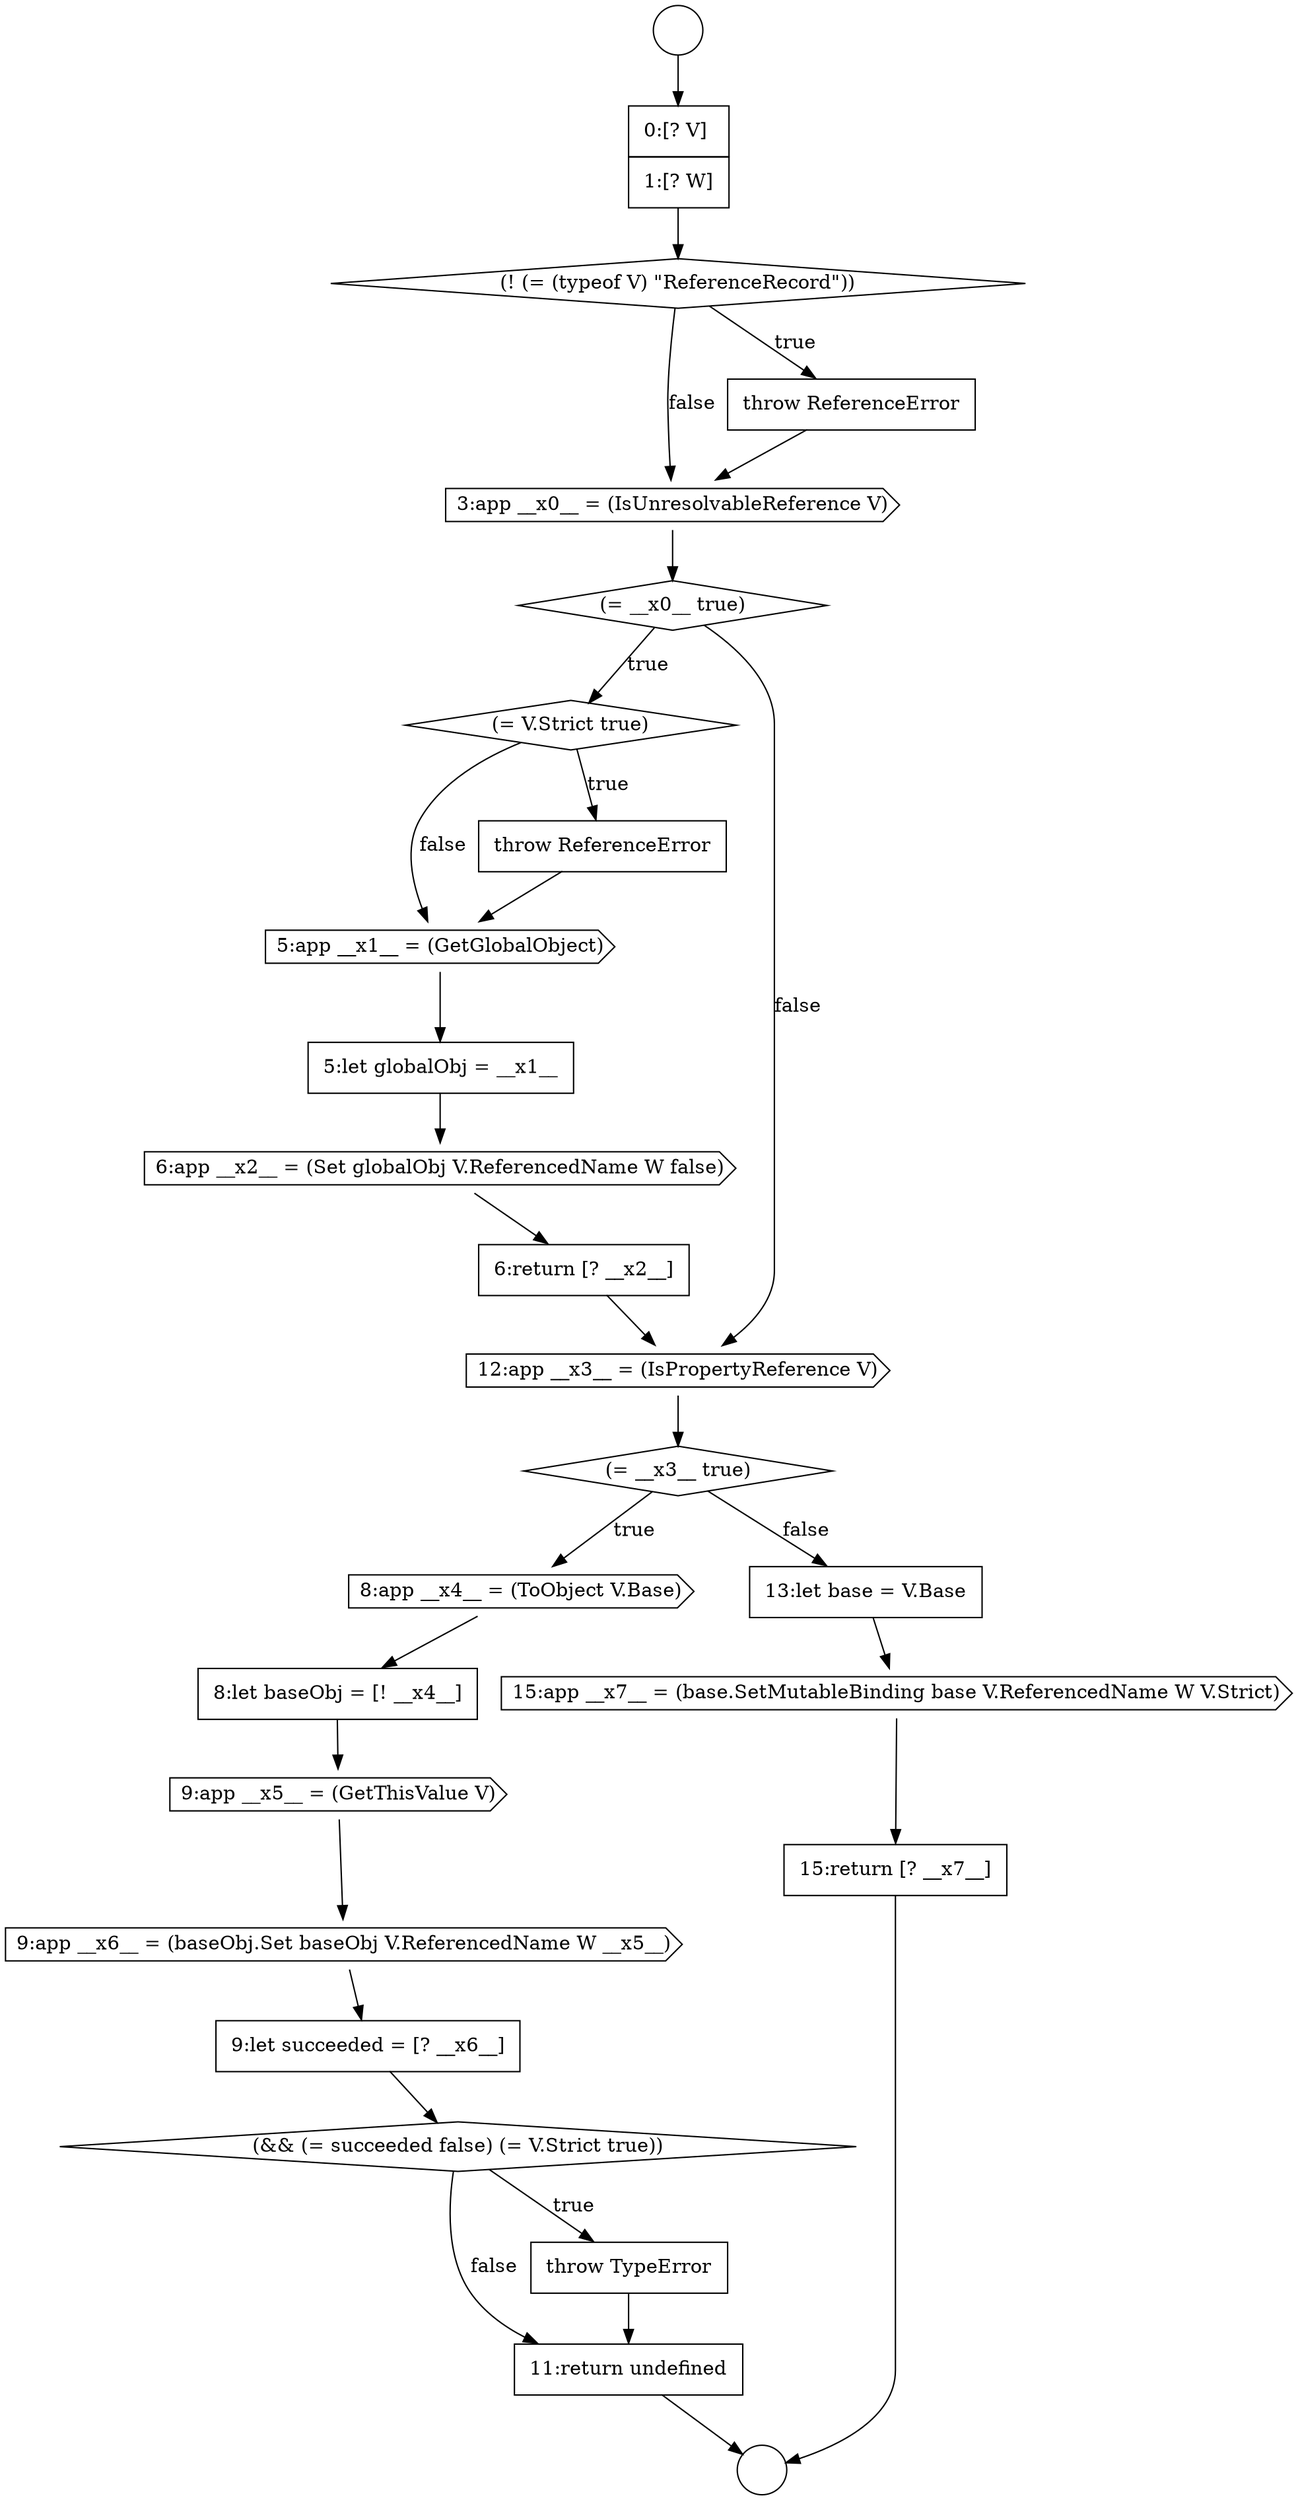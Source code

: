 digraph {
  node333 [shape=cds, label=<<font color="black">8:app __x4__ = (ToObject V.Base)</font>> color="black" fillcolor="white" style=filled]
  node340 [shape=none, margin=0, label=<<font color="black">
    <table border="0" cellborder="1" cellspacing="0" cellpadding="10">
      <tr><td align="left">11:return undefined</td></tr>
    </table>
  </font>> color="black" fillcolor="white" style=filled]
  node320 [shape=none, margin=0, label=<<font color="black">
    <table border="0" cellborder="1" cellspacing="0" cellpadding="10">
      <tr><td align="left">0:[? V]</td></tr>
      <tr><td align="left">1:[? W]</td></tr>
    </table>
  </font>> color="black" fillcolor="white" style=filled]
  node325 [shape=diamond, label=<<font color="black">(= V.Strict true)</font>> color="black" fillcolor="white" style=filled]
  node321 [shape=diamond, label=<<font color="black">(! (= (typeof V) &quot;ReferenceRecord&quot;))</font>> color="black" fillcolor="white" style=filled]
  node334 [shape=none, margin=0, label=<<font color="black">
    <table border="0" cellborder="1" cellspacing="0" cellpadding="10">
      <tr><td align="left">8:let baseObj = [! __x4__]</td></tr>
    </table>
  </font>> color="black" fillcolor="white" style=filled]
  node343 [shape=none, margin=0, label=<<font color="black">
    <table border="0" cellborder="1" cellspacing="0" cellpadding="10">
      <tr><td align="left">15:return [? __x7__]</td></tr>
    </table>
  </font>> color="black" fillcolor="white" style=filled]
  node335 [shape=cds, label=<<font color="black">9:app __x5__ = (GetThisValue V)</font>> color="black" fillcolor="white" style=filled]
  node318 [shape=circle label=" " color="black" fillcolor="white" style=filled]
  node342 [shape=cds, label=<<font color="black">15:app __x7__ = (base.SetMutableBinding base V.ReferencedName W V.Strict)</font>> color="black" fillcolor="white" style=filled]
  node327 [shape=cds, label=<<font color="black">5:app __x1__ = (GetGlobalObject)</font>> color="black" fillcolor="white" style=filled]
  node336 [shape=cds, label=<<font color="black">9:app __x6__ = (baseObj.Set baseObj V.ReferencedName W __x5__)</font>> color="black" fillcolor="white" style=filled]
  node319 [shape=circle label=" " color="black" fillcolor="white" style=filled]
  node332 [shape=diamond, label=<<font color="black">(= __x3__ true)</font>> color="black" fillcolor="white" style=filled]
  node329 [shape=cds, label=<<font color="black">6:app __x2__ = (Set globalObj V.ReferencedName W false)</font>> color="black" fillcolor="white" style=filled]
  node324 [shape=diamond, label=<<font color="black">(= __x0__ true)</font>> color="black" fillcolor="white" style=filled]
  node328 [shape=none, margin=0, label=<<font color="black">
    <table border="0" cellborder="1" cellspacing="0" cellpadding="10">
      <tr><td align="left">5:let globalObj = __x1__</td></tr>
    </table>
  </font>> color="black" fillcolor="white" style=filled]
  node339 [shape=none, margin=0, label=<<font color="black">
    <table border="0" cellborder="1" cellspacing="0" cellpadding="10">
      <tr><td align="left">throw TypeError</td></tr>
    </table>
  </font>> color="black" fillcolor="white" style=filled]
  node323 [shape=cds, label=<<font color="black">3:app __x0__ = (IsUnresolvableReference V)</font>> color="black" fillcolor="white" style=filled]
  node330 [shape=none, margin=0, label=<<font color="black">
    <table border="0" cellborder="1" cellspacing="0" cellpadding="10">
      <tr><td align="left">6:return [? __x2__]</td></tr>
    </table>
  </font>> color="black" fillcolor="white" style=filled]
  node331 [shape=cds, label=<<font color="black">12:app __x3__ = (IsPropertyReference V)</font>> color="black" fillcolor="white" style=filled]
  node338 [shape=diamond, label=<<font color="black">(&amp;&amp; (= succeeded false) (= V.Strict true))</font>> color="black" fillcolor="white" style=filled]
  node326 [shape=none, margin=0, label=<<font color="black">
    <table border="0" cellborder="1" cellspacing="0" cellpadding="10">
      <tr><td align="left">throw ReferenceError</td></tr>
    </table>
  </font>> color="black" fillcolor="white" style=filled]
  node341 [shape=none, margin=0, label=<<font color="black">
    <table border="0" cellborder="1" cellspacing="0" cellpadding="10">
      <tr><td align="left">13:let base = V.Base</td></tr>
    </table>
  </font>> color="black" fillcolor="white" style=filled]
  node322 [shape=none, margin=0, label=<<font color="black">
    <table border="0" cellborder="1" cellspacing="0" cellpadding="10">
      <tr><td align="left">throw ReferenceError</td></tr>
    </table>
  </font>> color="black" fillcolor="white" style=filled]
  node337 [shape=none, margin=0, label=<<font color="black">
    <table border="0" cellborder="1" cellspacing="0" cellpadding="10">
      <tr><td align="left">9:let succeeded = [? __x6__]</td></tr>
    </table>
  </font>> color="black" fillcolor="white" style=filled]
  node336 -> node337 [ color="black"]
  node321 -> node322 [label=<<font color="black">true</font>> color="black"]
  node321 -> node323 [label=<<font color="black">false</font>> color="black"]
  node324 -> node325 [label=<<font color="black">true</font>> color="black"]
  node324 -> node331 [label=<<font color="black">false</font>> color="black"]
  node338 -> node339 [label=<<font color="black">true</font>> color="black"]
  node338 -> node340 [label=<<font color="black">false</font>> color="black"]
  node330 -> node331 [ color="black"]
  node337 -> node338 [ color="black"]
  node339 -> node340 [ color="black"]
  node326 -> node327 [ color="black"]
  node318 -> node320 [ color="black"]
  node325 -> node326 [label=<<font color="black">true</font>> color="black"]
  node325 -> node327 [label=<<font color="black">false</font>> color="black"]
  node322 -> node323 [ color="black"]
  node335 -> node336 [ color="black"]
  node340 -> node319 [ color="black"]
  node343 -> node319 [ color="black"]
  node342 -> node343 [ color="black"]
  node332 -> node333 [label=<<font color="black">true</font>> color="black"]
  node332 -> node341 [label=<<font color="black">false</font>> color="black"]
  node323 -> node324 [ color="black"]
  node334 -> node335 [ color="black"]
  node341 -> node342 [ color="black"]
  node328 -> node329 [ color="black"]
  node320 -> node321 [ color="black"]
  node329 -> node330 [ color="black"]
  node331 -> node332 [ color="black"]
  node327 -> node328 [ color="black"]
  node333 -> node334 [ color="black"]
}

